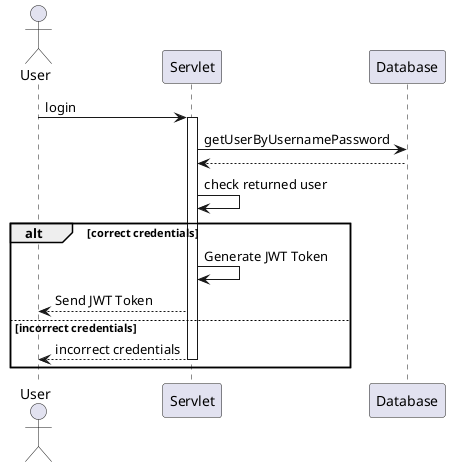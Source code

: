 @startuml
'https://plantuml.com/sequence-diagram

actor User
participant Servlet
participant Database
User -> Servlet : login
activate Servlet

Servlet -> Database : getUserByUsernamePassword
Database --> Servlet
Servlet -> Servlet: check returned user
alt correct credentials
    Servlet -> Servlet : Generate JWT Token
    Servlet --> User : Send JWT Token
else incorrect credentials
    Servlet --> User : incorrect credentials
deactivate Servlet
end
@enduml